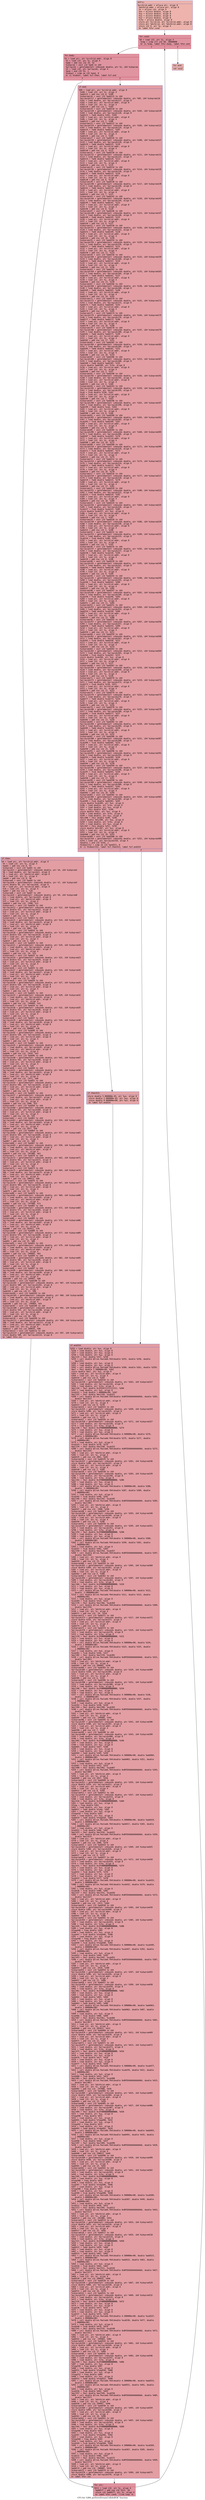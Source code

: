 digraph "CFG for 'LBM_performStreamCollideBGK' function" {
	label="CFG for 'LBM_performStreamCollideBGK' function";

	Node0x5598b3ce7480 [shape=record,color="#3d50c3ff", style=filled, fillcolor="#d6524470" fontname="Courier",label="{entry:\l|  %srcGrid.addr = alloca ptr, align 8\l  %dstGrid.addr = alloca ptr, align 8\l  %i = alloca i32, align 4\l  %ux = alloca double, align 8\l  %uy = alloca double, align 8\l  %uz = alloca double, align 8\l  %u2 = alloca double, align 8\l  %rho = alloca double, align 8\l  store ptr %srcGrid, ptr %srcGrid.addr, align 8\l  store ptr %dstGrid, ptr %dstGrid.addr, align 8\l  store i32 0, ptr %i, align 4\l  br label %for.cond\l}"];
	Node0x5598b3ce7480 -> Node0x5598b3ce7b80[tooltip="entry -> for.cond\nProbability 100.00%" ];
	Node0x5598b3ce7b80 [shape=record,color="#b70d28ff", style=filled, fillcolor="#b70d2870" fontname="Courier",label="{for.cond:\l|  %0 = load i32, ptr %i, align 4\l  %cmp = icmp slt i32 %0, 26000000\l  br i1 %cmp, label %for.body, label %for.end\l|{<s0>T|<s1>F}}"];
	Node0x5598b3ce7b80:s0 -> Node0x5598b3ce7360[tooltip="for.cond -> for.body\nProbability 96.88%" ];
	Node0x5598b3ce7b80:s1 -> Node0x5598b3ce73e0[tooltip="for.cond -> for.end\nProbability 3.12%" ];
	Node0x5598b3ce7360 [shape=record,color="#b70d28ff", style=filled, fillcolor="#b70d2870" fontname="Courier",label="{for.body:\l|  %1 = load ptr, ptr %srcGrid.addr, align 8\l  %2 = load i32, ptr %i, align 4\l  %add = add nsw i32 19, %2\l  %idxprom = sext i32 %add to i64\l  %arrayidx = getelementptr inbounds double, ptr %1, i64 %idxprom\l  %3 = load i32, ptr %arrayidx, align 4\l  %and = and i32 %3, 1\l  %tobool = icmp ne i32 %and, 0\l  br i1 %tobool, label %if.then, label %if.end\l|{<s0>T|<s1>F}}"];
	Node0x5598b3ce7360:s0 -> Node0x5598b3ce8530[tooltip="for.body -> if.then\nProbability 50.00%" ];
	Node0x5598b3ce7360:s1 -> Node0x5598b3ce85a0[tooltip="for.body -> if.end\nProbability 50.00%" ];
	Node0x5598b3ce8530 [shape=record,color="#3d50c3ff", style=filled, fillcolor="#be242e70" fontname="Courier",label="{if.then:\l|  %4 = load ptr, ptr %srcGrid.addr, align 8\l  %5 = load i32, ptr %i, align 4\l  %add1 = add nsw i32 0, %5\l  %idxprom2 = sext i32 %add1 to i64\l  %arrayidx3 = getelementptr inbounds double, ptr %4, i64 %idxprom2\l  %6 = load double, ptr %arrayidx3, align 8\l  %7 = load ptr, ptr %dstGrid.addr, align 8\l  %8 = load i32, ptr %i, align 4\l  %add4 = add nsw i32 0, %8\l  %idxprom5 = sext i32 %add4 to i64\l  %arrayidx6 = getelementptr inbounds double, ptr %7, i64 %idxprom5\l  store double %6, ptr %arrayidx6, align 8\l  %9 = load ptr, ptr %srcGrid.addr, align 8\l  %10 = load i32, ptr %i, align 4\l  %add7 = add nsw i32 1, %10\l  %idxprom8 = sext i32 %add7 to i64\l  %arrayidx9 = getelementptr inbounds double, ptr %9, i64 %idxprom8\l  %11 = load double, ptr %arrayidx9, align 8\l  %12 = load ptr, ptr %dstGrid.addr, align 8\l  %13 = load i32, ptr %i, align 4\l  %add10 = add nsw i32 -1998, %13\l  %idxprom11 = sext i32 %add10 to i64\l  %arrayidx12 = getelementptr inbounds double, ptr %12, i64 %idxprom11\l  store double %11, ptr %arrayidx12, align 8\l  %14 = load ptr, ptr %srcGrid.addr, align 8\l  %15 = load i32, ptr %i, align 4\l  %add13 = add nsw i32 2, %15\l  %idxprom14 = sext i32 %add13 to i64\l  %arrayidx15 = getelementptr inbounds double, ptr %14, i64 %idxprom14\l  %16 = load double, ptr %arrayidx15, align 8\l  %17 = load ptr, ptr %dstGrid.addr, align 8\l  %18 = load i32, ptr %i, align 4\l  %add16 = add nsw i32 2001, %18\l  %idxprom17 = sext i32 %add16 to i64\l  %arrayidx18 = getelementptr inbounds double, ptr %17, i64 %idxprom17\l  store double %16, ptr %arrayidx18, align 8\l  %19 = load ptr, ptr %srcGrid.addr, align 8\l  %20 = load i32, ptr %i, align 4\l  %add19 = add nsw i32 3, %20\l  %idxprom20 = sext i32 %add19 to i64\l  %arrayidx21 = getelementptr inbounds double, ptr %19, i64 %idxprom20\l  %21 = load double, ptr %arrayidx21, align 8\l  %22 = load ptr, ptr %dstGrid.addr, align 8\l  %23 = load i32, ptr %i, align 4\l  %add22 = add nsw i32 -16, %23\l  %idxprom23 = sext i32 %add22 to i64\l  %arrayidx24 = getelementptr inbounds double, ptr %22, i64 %idxprom23\l  store double %21, ptr %arrayidx24, align 8\l  %24 = load ptr, ptr %srcGrid.addr, align 8\l  %25 = load i32, ptr %i, align 4\l  %add25 = add nsw i32 4, %25\l  %idxprom26 = sext i32 %add25 to i64\l  %arrayidx27 = getelementptr inbounds double, ptr %24, i64 %idxprom26\l  %26 = load double, ptr %arrayidx27, align 8\l  %27 = load ptr, ptr %dstGrid.addr, align 8\l  %28 = load i32, ptr %i, align 4\l  %add28 = add nsw i32 23, %28\l  %idxprom29 = sext i32 %add28 to i64\l  %arrayidx30 = getelementptr inbounds double, ptr %27, i64 %idxprom29\l  store double %26, ptr %arrayidx30, align 8\l  %29 = load ptr, ptr %srcGrid.addr, align 8\l  %30 = load i32, ptr %i, align 4\l  %add31 = add nsw i32 5, %30\l  %idxprom32 = sext i32 %add31 to i64\l  %arrayidx33 = getelementptr inbounds double, ptr %29, i64 %idxprom32\l  %31 = load double, ptr %arrayidx33, align 8\l  %32 = load ptr, ptr %dstGrid.addr, align 8\l  %33 = load i32, ptr %i, align 4\l  %add34 = add nsw i32 -199994, %33\l  %idxprom35 = sext i32 %add34 to i64\l  %arrayidx36 = getelementptr inbounds double, ptr %32, i64 %idxprom35\l  store double %31, ptr %arrayidx36, align 8\l  %34 = load ptr, ptr %srcGrid.addr, align 8\l  %35 = load i32, ptr %i, align 4\l  %add37 = add nsw i32 6, %35\l  %idxprom38 = sext i32 %add37 to i64\l  %arrayidx39 = getelementptr inbounds double, ptr %34, i64 %idxprom38\l  %36 = load double, ptr %arrayidx39, align 8\l  %37 = load ptr, ptr %dstGrid.addr, align 8\l  %38 = load i32, ptr %i, align 4\l  %add40 = add nsw i32 200005, %38\l  %idxprom41 = sext i32 %add40 to i64\l  %arrayidx42 = getelementptr inbounds double, ptr %37, i64 %idxprom41\l  store double %36, ptr %arrayidx42, align 8\l  %39 = load ptr, ptr %srcGrid.addr, align 8\l  %40 = load i32, ptr %i, align 4\l  %add43 = add nsw i32 7, %40\l  %idxprom44 = sext i32 %add43 to i64\l  %arrayidx45 = getelementptr inbounds double, ptr %39, i64 %idxprom44\l  %41 = load double, ptr %arrayidx45, align 8\l  %42 = load ptr, ptr %dstGrid.addr, align 8\l  %43 = load i32, ptr %i, align 4\l  %add46 = add nsw i32 -2010, %43\l  %idxprom47 = sext i32 %add46 to i64\l  %arrayidx48 = getelementptr inbounds double, ptr %42, i64 %idxprom47\l  store double %41, ptr %arrayidx48, align 8\l  %44 = load ptr, ptr %srcGrid.addr, align 8\l  %45 = load i32, ptr %i, align 4\l  %add49 = add nsw i32 8, %45\l  %idxprom50 = sext i32 %add49 to i64\l  %arrayidx51 = getelementptr inbounds double, ptr %44, i64 %idxprom50\l  %46 = load double, ptr %arrayidx51, align 8\l  %47 = load ptr, ptr %dstGrid.addr, align 8\l  %48 = load i32, ptr %i, align 4\l  %add52 = add nsw i32 -1971, %48\l  %idxprom53 = sext i32 %add52 to i64\l  %arrayidx54 = getelementptr inbounds double, ptr %47, i64 %idxprom53\l  store double %46, ptr %arrayidx54, align 8\l  %49 = load ptr, ptr %srcGrid.addr, align 8\l  %50 = load i32, ptr %i, align 4\l  %add55 = add nsw i32 9, %50\l  %idxprom56 = sext i32 %add55 to i64\l  %arrayidx57 = getelementptr inbounds double, ptr %49, i64 %idxprom56\l  %51 = load double, ptr %arrayidx57, align 8\l  %52 = load ptr, ptr %dstGrid.addr, align 8\l  %53 = load i32, ptr %i, align 4\l  %add58 = add nsw i32 1988, %53\l  %idxprom59 = sext i32 %add58 to i64\l  %arrayidx60 = getelementptr inbounds double, ptr %52, i64 %idxprom59\l  store double %51, ptr %arrayidx60, align 8\l  %54 = load ptr, ptr %srcGrid.addr, align 8\l  %55 = load i32, ptr %i, align 4\l  %add61 = add nsw i32 10, %55\l  %idxprom62 = sext i32 %add61 to i64\l  %arrayidx63 = getelementptr inbounds double, ptr %54, i64 %idxprom62\l  %56 = load double, ptr %arrayidx63, align 8\l  %57 = load ptr, ptr %dstGrid.addr, align 8\l  %58 = load i32, ptr %i, align 4\l  %add64 = add nsw i32 2027, %58\l  %idxprom65 = sext i32 %add64 to i64\l  %arrayidx66 = getelementptr inbounds double, ptr %57, i64 %idxprom65\l  store double %56, ptr %arrayidx66, align 8\l  %59 = load ptr, ptr %srcGrid.addr, align 8\l  %60 = load i32, ptr %i, align 4\l  %add67 = add nsw i32 11, %60\l  %idxprom68 = sext i32 %add67 to i64\l  %arrayidx69 = getelementptr inbounds double, ptr %59, i64 %idxprom68\l  %61 = load double, ptr %arrayidx69, align 8\l  %62 = load ptr, ptr %dstGrid.addr, align 8\l  %63 = load i32, ptr %i, align 4\l  %add70 = add nsw i32 -201986, %63\l  %idxprom71 = sext i32 %add70 to i64\l  %arrayidx72 = getelementptr inbounds double, ptr %62, i64 %idxprom71\l  store double %61, ptr %arrayidx72, align 8\l  %64 = load ptr, ptr %srcGrid.addr, align 8\l  %65 = load i32, ptr %i, align 4\l  %add73 = add nsw i32 12, %65\l  %idxprom74 = sext i32 %add73 to i64\l  %arrayidx75 = getelementptr inbounds double, ptr %64, i64 %idxprom74\l  %66 = load double, ptr %arrayidx75, align 8\l  %67 = load ptr, ptr %dstGrid.addr, align 8\l  %68 = load i32, ptr %i, align 4\l  %add76 = add nsw i32 198013, %68\l  %idxprom77 = sext i32 %add76 to i64\l  %arrayidx78 = getelementptr inbounds double, ptr %67, i64 %idxprom77\l  store double %66, ptr %arrayidx78, align 8\l  %69 = load ptr, ptr %srcGrid.addr, align 8\l  %70 = load i32, ptr %i, align 4\l  %add79 = add nsw i32 13, %70\l  %idxprom80 = sext i32 %add79 to i64\l  %arrayidx81 = getelementptr inbounds double, ptr %69, i64 %idxprom80\l  %71 = load double, ptr %arrayidx81, align 8\l  %72 = load ptr, ptr %dstGrid.addr, align 8\l  %73 = load i32, ptr %i, align 4\l  %add82 = add nsw i32 -197988, %73\l  %idxprom83 = sext i32 %add82 to i64\l  %arrayidx84 = getelementptr inbounds double, ptr %72, i64 %idxprom83\l  store double %71, ptr %arrayidx84, align 8\l  %74 = load ptr, ptr %srcGrid.addr, align 8\l  %75 = load i32, ptr %i, align 4\l  %add85 = add nsw i32 14, %75\l  %idxprom86 = sext i32 %add85 to i64\l  %arrayidx87 = getelementptr inbounds double, ptr %74, i64 %idxprom86\l  %76 = load double, ptr %arrayidx87, align 8\l  %77 = load ptr, ptr %dstGrid.addr, align 8\l  %78 = load i32, ptr %i, align 4\l  %add88 = add nsw i32 202011, %78\l  %idxprom89 = sext i32 %add88 to i64\l  %arrayidx90 = getelementptr inbounds double, ptr %77, i64 %idxprom89\l  store double %76, ptr %arrayidx90, align 8\l  %79 = load ptr, ptr %srcGrid.addr, align 8\l  %80 = load i32, ptr %i, align 4\l  %add91 = add nsw i32 15, %80\l  %idxprom92 = sext i32 %add91 to i64\l  %arrayidx93 = getelementptr inbounds double, ptr %79, i64 %idxprom92\l  %81 = load double, ptr %arrayidx93, align 8\l  %82 = load ptr, ptr %dstGrid.addr, align 8\l  %83 = load i32, ptr %i, align 4\l  %add94 = add nsw i32 -200002, %83\l  %idxprom95 = sext i32 %add94 to i64\l  %arrayidx96 = getelementptr inbounds double, ptr %82, i64 %idxprom95\l  store double %81, ptr %arrayidx96, align 8\l  %84 = load ptr, ptr %srcGrid.addr, align 8\l  %85 = load i32, ptr %i, align 4\l  %add97 = add nsw i32 16, %85\l  %idxprom98 = sext i32 %add97 to i64\l  %arrayidx99 = getelementptr inbounds double, ptr %84, i64 %idxprom98\l  %86 = load double, ptr %arrayidx99, align 8\l  %87 = load ptr, ptr %dstGrid.addr, align 8\l  %88 = load i32, ptr %i, align 4\l  %add100 = add nsw i32 199997, %88\l  %idxprom101 = sext i32 %add100 to i64\l  %arrayidx102 = getelementptr inbounds double, ptr %87, i64 %idxprom101\l  store double %86, ptr %arrayidx102, align 8\l  %89 = load ptr, ptr %srcGrid.addr, align 8\l  %90 = load i32, ptr %i, align 4\l  %add103 = add nsw i32 17, %90\l  %idxprom104 = sext i32 %add103 to i64\l  %arrayidx105 = getelementptr inbounds double, ptr %89, i64 %idxprom104\l  %91 = load double, ptr %arrayidx105, align 8\l  %92 = load ptr, ptr %dstGrid.addr, align 8\l  %93 = load i32, ptr %i, align 4\l  %add106 = add nsw i32 -199964, %93\l  %idxprom107 = sext i32 %add106 to i64\l  %arrayidx108 = getelementptr inbounds double, ptr %92, i64 %idxprom107\l  store double %91, ptr %arrayidx108, align 8\l  %94 = load ptr, ptr %srcGrid.addr, align 8\l  %95 = load i32, ptr %i, align 4\l  %add109 = add nsw i32 18, %95\l  %idxprom110 = sext i32 %add109 to i64\l  %arrayidx111 = getelementptr inbounds double, ptr %94, i64 %idxprom110\l  %96 = load double, ptr %arrayidx111, align 8\l  %97 = load ptr, ptr %dstGrid.addr, align 8\l  %98 = load i32, ptr %i, align 4\l  %add112 = add nsw i32 200035, %98\l  %idxprom113 = sext i32 %add112 to i64\l  %arrayidx114 = getelementptr inbounds double, ptr %97, i64 %idxprom113\l  store double %96, ptr %arrayidx114, align 8\l  br label %for.inc\l}"];
	Node0x5598b3ce8530 -> Node0x5598b3cdc7e0[tooltip="if.then -> for.inc\nProbability 100.00%" ];
	Node0x5598b3ce85a0 [shape=record,color="#3d50c3ff", style=filled, fillcolor="#be242e70" fontname="Courier",label="{if.end:\l|  %99 = load ptr, ptr %srcGrid.addr, align 8\l  %100 = load i32, ptr %i, align 4\l  %add115 = add nsw i32 0, %100\l  %idxprom116 = sext i32 %add115 to i64\l  %arrayidx117 = getelementptr inbounds double, ptr %99, i64 %idxprom116\l  %101 = load double, ptr %arrayidx117, align 8\l  %102 = load ptr, ptr %srcGrid.addr, align 8\l  %103 = load i32, ptr %i, align 4\l  %add118 = add nsw i32 1, %103\l  %idxprom119 = sext i32 %add118 to i64\l  %arrayidx120 = getelementptr inbounds double, ptr %102, i64 %idxprom119\l  %104 = load double, ptr %arrayidx120, align 8\l  %add121 = fadd double %101, %104\l  %105 = load ptr, ptr %srcGrid.addr, align 8\l  %106 = load i32, ptr %i, align 4\l  %add122 = add nsw i32 2, %106\l  %idxprom123 = sext i32 %add122 to i64\l  %arrayidx124 = getelementptr inbounds double, ptr %105, i64 %idxprom123\l  %107 = load double, ptr %arrayidx124, align 8\l  %add125 = fadd double %add121, %107\l  %108 = load ptr, ptr %srcGrid.addr, align 8\l  %109 = load i32, ptr %i, align 4\l  %add126 = add nsw i32 3, %109\l  %idxprom127 = sext i32 %add126 to i64\l  %arrayidx128 = getelementptr inbounds double, ptr %108, i64 %idxprom127\l  %110 = load double, ptr %arrayidx128, align 8\l  %add129 = fadd double %add125, %110\l  %111 = load ptr, ptr %srcGrid.addr, align 8\l  %112 = load i32, ptr %i, align 4\l  %add130 = add nsw i32 4, %112\l  %idxprom131 = sext i32 %add130 to i64\l  %arrayidx132 = getelementptr inbounds double, ptr %111, i64 %idxprom131\l  %113 = load double, ptr %arrayidx132, align 8\l  %add133 = fadd double %add129, %113\l  %114 = load ptr, ptr %srcGrid.addr, align 8\l  %115 = load i32, ptr %i, align 4\l  %add134 = add nsw i32 5, %115\l  %idxprom135 = sext i32 %add134 to i64\l  %arrayidx136 = getelementptr inbounds double, ptr %114, i64 %idxprom135\l  %116 = load double, ptr %arrayidx136, align 8\l  %add137 = fadd double %add133, %116\l  %117 = load ptr, ptr %srcGrid.addr, align 8\l  %118 = load i32, ptr %i, align 4\l  %add138 = add nsw i32 6, %118\l  %idxprom139 = sext i32 %add138 to i64\l  %arrayidx140 = getelementptr inbounds double, ptr %117, i64 %idxprom139\l  %119 = load double, ptr %arrayidx140, align 8\l  %add141 = fadd double %add137, %119\l  %120 = load ptr, ptr %srcGrid.addr, align 8\l  %121 = load i32, ptr %i, align 4\l  %add142 = add nsw i32 7, %121\l  %idxprom143 = sext i32 %add142 to i64\l  %arrayidx144 = getelementptr inbounds double, ptr %120, i64 %idxprom143\l  %122 = load double, ptr %arrayidx144, align 8\l  %add145 = fadd double %add141, %122\l  %123 = load ptr, ptr %srcGrid.addr, align 8\l  %124 = load i32, ptr %i, align 4\l  %add146 = add nsw i32 8, %124\l  %idxprom147 = sext i32 %add146 to i64\l  %arrayidx148 = getelementptr inbounds double, ptr %123, i64 %idxprom147\l  %125 = load double, ptr %arrayidx148, align 8\l  %add149 = fadd double %add145, %125\l  %126 = load ptr, ptr %srcGrid.addr, align 8\l  %127 = load i32, ptr %i, align 4\l  %add150 = add nsw i32 9, %127\l  %idxprom151 = sext i32 %add150 to i64\l  %arrayidx152 = getelementptr inbounds double, ptr %126, i64 %idxprom151\l  %128 = load double, ptr %arrayidx152, align 8\l  %add153 = fadd double %add149, %128\l  %129 = load ptr, ptr %srcGrid.addr, align 8\l  %130 = load i32, ptr %i, align 4\l  %add154 = add nsw i32 10, %130\l  %idxprom155 = sext i32 %add154 to i64\l  %arrayidx156 = getelementptr inbounds double, ptr %129, i64 %idxprom155\l  %131 = load double, ptr %arrayidx156, align 8\l  %add157 = fadd double %add153, %131\l  %132 = load ptr, ptr %srcGrid.addr, align 8\l  %133 = load i32, ptr %i, align 4\l  %add158 = add nsw i32 11, %133\l  %idxprom159 = sext i32 %add158 to i64\l  %arrayidx160 = getelementptr inbounds double, ptr %132, i64 %idxprom159\l  %134 = load double, ptr %arrayidx160, align 8\l  %add161 = fadd double %add157, %134\l  %135 = load ptr, ptr %srcGrid.addr, align 8\l  %136 = load i32, ptr %i, align 4\l  %add162 = add nsw i32 12, %136\l  %idxprom163 = sext i32 %add162 to i64\l  %arrayidx164 = getelementptr inbounds double, ptr %135, i64 %idxprom163\l  %137 = load double, ptr %arrayidx164, align 8\l  %add165 = fadd double %add161, %137\l  %138 = load ptr, ptr %srcGrid.addr, align 8\l  %139 = load i32, ptr %i, align 4\l  %add166 = add nsw i32 13, %139\l  %idxprom167 = sext i32 %add166 to i64\l  %arrayidx168 = getelementptr inbounds double, ptr %138, i64 %idxprom167\l  %140 = load double, ptr %arrayidx168, align 8\l  %add169 = fadd double %add165, %140\l  %141 = load ptr, ptr %srcGrid.addr, align 8\l  %142 = load i32, ptr %i, align 4\l  %add170 = add nsw i32 14, %142\l  %idxprom171 = sext i32 %add170 to i64\l  %arrayidx172 = getelementptr inbounds double, ptr %141, i64 %idxprom171\l  %143 = load double, ptr %arrayidx172, align 8\l  %add173 = fadd double %add169, %143\l  %144 = load ptr, ptr %srcGrid.addr, align 8\l  %145 = load i32, ptr %i, align 4\l  %add174 = add nsw i32 15, %145\l  %idxprom175 = sext i32 %add174 to i64\l  %arrayidx176 = getelementptr inbounds double, ptr %144, i64 %idxprom175\l  %146 = load double, ptr %arrayidx176, align 8\l  %add177 = fadd double %add173, %146\l  %147 = load ptr, ptr %srcGrid.addr, align 8\l  %148 = load i32, ptr %i, align 4\l  %add178 = add nsw i32 16, %148\l  %idxprom179 = sext i32 %add178 to i64\l  %arrayidx180 = getelementptr inbounds double, ptr %147, i64 %idxprom179\l  %149 = load double, ptr %arrayidx180, align 8\l  %add181 = fadd double %add177, %149\l  %150 = load ptr, ptr %srcGrid.addr, align 8\l  %151 = load i32, ptr %i, align 4\l  %add182 = add nsw i32 17, %151\l  %idxprom183 = sext i32 %add182 to i64\l  %arrayidx184 = getelementptr inbounds double, ptr %150, i64 %idxprom183\l  %152 = load double, ptr %arrayidx184, align 8\l  %add185 = fadd double %add181, %152\l  %153 = load ptr, ptr %srcGrid.addr, align 8\l  %154 = load i32, ptr %i, align 4\l  %add186 = add nsw i32 18, %154\l  %idxprom187 = sext i32 %add186 to i64\l  %arrayidx188 = getelementptr inbounds double, ptr %153, i64 %idxprom187\l  %155 = load double, ptr %arrayidx188, align 8\l  %add189 = fadd double %add185, %155\l  store double %add189, ptr %rho, align 8\l  %156 = load ptr, ptr %srcGrid.addr, align 8\l  %157 = load i32, ptr %i, align 4\l  %add190 = add nsw i32 3, %157\l  %idxprom191 = sext i32 %add190 to i64\l  %arrayidx192 = getelementptr inbounds double, ptr %156, i64 %idxprom191\l  %158 = load double, ptr %arrayidx192, align 8\l  %159 = load ptr, ptr %srcGrid.addr, align 8\l  %160 = load i32, ptr %i, align 4\l  %add193 = add nsw i32 4, %160\l  %idxprom194 = sext i32 %add193 to i64\l  %arrayidx195 = getelementptr inbounds double, ptr %159, i64 %idxprom194\l  %161 = load double, ptr %arrayidx195, align 8\l  %sub = fsub double %158, %161\l  %162 = load ptr, ptr %srcGrid.addr, align 8\l  %163 = load i32, ptr %i, align 4\l  %add196 = add nsw i32 7, %163\l  %idxprom197 = sext i32 %add196 to i64\l  %arrayidx198 = getelementptr inbounds double, ptr %162, i64 %idxprom197\l  %164 = load double, ptr %arrayidx198, align 8\l  %add199 = fadd double %sub, %164\l  %165 = load ptr, ptr %srcGrid.addr, align 8\l  %166 = load i32, ptr %i, align 4\l  %add200 = add nsw i32 8, %166\l  %idxprom201 = sext i32 %add200 to i64\l  %arrayidx202 = getelementptr inbounds double, ptr %165, i64 %idxprom201\l  %167 = load double, ptr %arrayidx202, align 8\l  %sub203 = fsub double %add199, %167\l  %168 = load ptr, ptr %srcGrid.addr, align 8\l  %169 = load i32, ptr %i, align 4\l  %add204 = add nsw i32 9, %169\l  %idxprom205 = sext i32 %add204 to i64\l  %arrayidx206 = getelementptr inbounds double, ptr %168, i64 %idxprom205\l  %170 = load double, ptr %arrayidx206, align 8\l  %add207 = fadd double %sub203, %170\l  %171 = load ptr, ptr %srcGrid.addr, align 8\l  %172 = load i32, ptr %i, align 4\l  %add208 = add nsw i32 10, %172\l  %idxprom209 = sext i32 %add208 to i64\l  %arrayidx210 = getelementptr inbounds double, ptr %171, i64 %idxprom209\l  %173 = load double, ptr %arrayidx210, align 8\l  %sub211 = fsub double %add207, %173\l  %174 = load ptr, ptr %srcGrid.addr, align 8\l  %175 = load i32, ptr %i, align 4\l  %add212 = add nsw i32 15, %175\l  %idxprom213 = sext i32 %add212 to i64\l  %arrayidx214 = getelementptr inbounds double, ptr %174, i64 %idxprom213\l  %176 = load double, ptr %arrayidx214, align 8\l  %add215 = fadd double %sub211, %176\l  %177 = load ptr, ptr %srcGrid.addr, align 8\l  %178 = load i32, ptr %i, align 4\l  %add216 = add nsw i32 16, %178\l  %idxprom217 = sext i32 %add216 to i64\l  %arrayidx218 = getelementptr inbounds double, ptr %177, i64 %idxprom217\l  %179 = load double, ptr %arrayidx218, align 8\l  %add219 = fadd double %add215, %179\l  %180 = load ptr, ptr %srcGrid.addr, align 8\l  %181 = load i32, ptr %i, align 4\l  %add220 = add nsw i32 17, %181\l  %idxprom221 = sext i32 %add220 to i64\l  %arrayidx222 = getelementptr inbounds double, ptr %180, i64 %idxprom221\l  %182 = load double, ptr %arrayidx222, align 8\l  %sub223 = fsub double %add219, %182\l  %183 = load ptr, ptr %srcGrid.addr, align 8\l  %184 = load i32, ptr %i, align 4\l  %add224 = add nsw i32 18, %184\l  %idxprom225 = sext i32 %add224 to i64\l  %arrayidx226 = getelementptr inbounds double, ptr %183, i64 %idxprom225\l  %185 = load double, ptr %arrayidx226, align 8\l  %sub227 = fsub double %sub223, %185\l  store double %sub227, ptr %ux, align 8\l  %186 = load ptr, ptr %srcGrid.addr, align 8\l  %187 = load i32, ptr %i, align 4\l  %add228 = add nsw i32 1, %187\l  %idxprom229 = sext i32 %add228 to i64\l  %arrayidx230 = getelementptr inbounds double, ptr %186, i64 %idxprom229\l  %188 = load double, ptr %arrayidx230, align 8\l  %189 = load ptr, ptr %srcGrid.addr, align 8\l  %190 = load i32, ptr %i, align 4\l  %add231 = add nsw i32 2, %190\l  %idxprom232 = sext i32 %add231 to i64\l  %arrayidx233 = getelementptr inbounds double, ptr %189, i64 %idxprom232\l  %191 = load double, ptr %arrayidx233, align 8\l  %sub234 = fsub double %188, %191\l  %192 = load ptr, ptr %srcGrid.addr, align 8\l  %193 = load i32, ptr %i, align 4\l  %add235 = add nsw i32 7, %193\l  %idxprom236 = sext i32 %add235 to i64\l  %arrayidx237 = getelementptr inbounds double, ptr %192, i64 %idxprom236\l  %194 = load double, ptr %arrayidx237, align 8\l  %add238 = fadd double %sub234, %194\l  %195 = load ptr, ptr %srcGrid.addr, align 8\l  %196 = load i32, ptr %i, align 4\l  %add239 = add nsw i32 8, %196\l  %idxprom240 = sext i32 %add239 to i64\l  %arrayidx241 = getelementptr inbounds double, ptr %195, i64 %idxprom240\l  %197 = load double, ptr %arrayidx241, align 8\l  %add242 = fadd double %add238, %197\l  %198 = load ptr, ptr %srcGrid.addr, align 8\l  %199 = load i32, ptr %i, align 4\l  %add243 = add nsw i32 9, %199\l  %idxprom244 = sext i32 %add243 to i64\l  %arrayidx245 = getelementptr inbounds double, ptr %198, i64 %idxprom244\l  %200 = load double, ptr %arrayidx245, align 8\l  %sub246 = fsub double %add242, %200\l  %201 = load ptr, ptr %srcGrid.addr, align 8\l  %202 = load i32, ptr %i, align 4\l  %add247 = add nsw i32 10, %202\l  %idxprom248 = sext i32 %add247 to i64\l  %arrayidx249 = getelementptr inbounds double, ptr %201, i64 %idxprom248\l  %203 = load double, ptr %arrayidx249, align 8\l  %sub250 = fsub double %sub246, %203\l  %204 = load ptr, ptr %srcGrid.addr, align 8\l  %205 = load i32, ptr %i, align 4\l  %add251 = add nsw i32 11, %205\l  %idxprom252 = sext i32 %add251 to i64\l  %arrayidx253 = getelementptr inbounds double, ptr %204, i64 %idxprom252\l  %206 = load double, ptr %arrayidx253, align 8\l  %add254 = fadd double %sub250, %206\l  %207 = load ptr, ptr %srcGrid.addr, align 8\l  %208 = load i32, ptr %i, align 4\l  %add255 = add nsw i32 12, %208\l  %idxprom256 = sext i32 %add255 to i64\l  %arrayidx257 = getelementptr inbounds double, ptr %207, i64 %idxprom256\l  %209 = load double, ptr %arrayidx257, align 8\l  %add258 = fadd double %add254, %209\l  %210 = load ptr, ptr %srcGrid.addr, align 8\l  %211 = load i32, ptr %i, align 4\l  %add259 = add nsw i32 13, %211\l  %idxprom260 = sext i32 %add259 to i64\l  %arrayidx261 = getelementptr inbounds double, ptr %210, i64 %idxprom260\l  %212 = load double, ptr %arrayidx261, align 8\l  %sub262 = fsub double %add258, %212\l  %213 = load ptr, ptr %srcGrid.addr, align 8\l  %214 = load i32, ptr %i, align 4\l  %add263 = add nsw i32 14, %214\l  %idxprom264 = sext i32 %add263 to i64\l  %arrayidx265 = getelementptr inbounds double, ptr %213, i64 %idxprom264\l  %215 = load double, ptr %arrayidx265, align 8\l  %sub266 = fsub double %sub262, %215\l  store double %sub266, ptr %uy, align 8\l  %216 = load ptr, ptr %srcGrid.addr, align 8\l  %217 = load i32, ptr %i, align 4\l  %add267 = add nsw i32 5, %217\l  %idxprom268 = sext i32 %add267 to i64\l  %arrayidx269 = getelementptr inbounds double, ptr %216, i64 %idxprom268\l  %218 = load double, ptr %arrayidx269, align 8\l  %219 = load ptr, ptr %srcGrid.addr, align 8\l  %220 = load i32, ptr %i, align 4\l  %add270 = add nsw i32 6, %220\l  %idxprom271 = sext i32 %add270 to i64\l  %arrayidx272 = getelementptr inbounds double, ptr %219, i64 %idxprom271\l  %221 = load double, ptr %arrayidx272, align 8\l  %sub273 = fsub double %218, %221\l  %222 = load ptr, ptr %srcGrid.addr, align 8\l  %223 = load i32, ptr %i, align 4\l  %add274 = add nsw i32 11, %223\l  %idxprom275 = sext i32 %add274 to i64\l  %arrayidx276 = getelementptr inbounds double, ptr %222, i64 %idxprom275\l  %224 = load double, ptr %arrayidx276, align 8\l  %add277 = fadd double %sub273, %224\l  %225 = load ptr, ptr %srcGrid.addr, align 8\l  %226 = load i32, ptr %i, align 4\l  %add278 = add nsw i32 12, %226\l  %idxprom279 = sext i32 %add278 to i64\l  %arrayidx280 = getelementptr inbounds double, ptr %225, i64 %idxprom279\l  %227 = load double, ptr %arrayidx280, align 8\l  %sub281 = fsub double %add277, %227\l  %228 = load ptr, ptr %srcGrid.addr, align 8\l  %229 = load i32, ptr %i, align 4\l  %add282 = add nsw i32 13, %229\l  %idxprom283 = sext i32 %add282 to i64\l  %arrayidx284 = getelementptr inbounds double, ptr %228, i64 %idxprom283\l  %230 = load double, ptr %arrayidx284, align 8\l  %add285 = fadd double %sub281, %230\l  %231 = load ptr, ptr %srcGrid.addr, align 8\l  %232 = load i32, ptr %i, align 4\l  %add286 = add nsw i32 14, %232\l  %idxprom287 = sext i32 %add286 to i64\l  %arrayidx288 = getelementptr inbounds double, ptr %231, i64 %idxprom287\l  %233 = load double, ptr %arrayidx288, align 8\l  %sub289 = fsub double %add285, %233\l  %234 = load ptr, ptr %srcGrid.addr, align 8\l  %235 = load i32, ptr %i, align 4\l  %add290 = add nsw i32 15, %235\l  %idxprom291 = sext i32 %add290 to i64\l  %arrayidx292 = getelementptr inbounds double, ptr %234, i64 %idxprom291\l  %236 = load double, ptr %arrayidx292, align 8\l  %add293 = fadd double %sub289, %236\l  %237 = load ptr, ptr %srcGrid.addr, align 8\l  %238 = load i32, ptr %i, align 4\l  %add294 = add nsw i32 16, %238\l  %idxprom295 = sext i32 %add294 to i64\l  %arrayidx296 = getelementptr inbounds double, ptr %237, i64 %idxprom295\l  %239 = load double, ptr %arrayidx296, align 8\l  %sub297 = fsub double %add293, %239\l  %240 = load ptr, ptr %srcGrid.addr, align 8\l  %241 = load i32, ptr %i, align 4\l  %add298 = add nsw i32 17, %241\l  %idxprom299 = sext i32 %add298 to i64\l  %arrayidx300 = getelementptr inbounds double, ptr %240, i64 %idxprom299\l  %242 = load double, ptr %arrayidx300, align 8\l  %add301 = fadd double %sub297, %242\l  %243 = load ptr, ptr %srcGrid.addr, align 8\l  %244 = load i32, ptr %i, align 4\l  %add302 = add nsw i32 18, %244\l  %idxprom303 = sext i32 %add302 to i64\l  %arrayidx304 = getelementptr inbounds double, ptr %243, i64 %idxprom303\l  %245 = load double, ptr %arrayidx304, align 8\l  %sub305 = fsub double %add301, %245\l  store double %sub305, ptr %uz, align 8\l  %246 = load double, ptr %rho, align 8\l  %247 = load double, ptr %ux, align 8\l  %div = fdiv double %247, %246\l  store double %div, ptr %ux, align 8\l  %248 = load double, ptr %rho, align 8\l  %249 = load double, ptr %uy, align 8\l  %div306 = fdiv double %249, %248\l  store double %div306, ptr %uy, align 8\l  %250 = load double, ptr %rho, align 8\l  %251 = load double, ptr %uz, align 8\l  %div307 = fdiv double %251, %250\l  store double %div307, ptr %uz, align 8\l  %252 = load ptr, ptr %srcGrid.addr, align 8\l  %253 = load i32, ptr %i, align 4\l  %add308 = add nsw i32 19, %253\l  %idxprom309 = sext i32 %add308 to i64\l  %arrayidx310 = getelementptr inbounds double, ptr %252, i64 %idxprom309\l  %254 = load i32, ptr %arrayidx310, align 4\l  %and311 = and i32 %254, 2\l  %tobool312 = icmp ne i32 %and311, 0\l  br i1 %tobool312, label %if.then313, label %if.end314\l|{<s0>T|<s1>F}}"];
	Node0x5598b3ce85a0:s0 -> Node0x5598b3d055f0[tooltip="if.end -> if.then313\nProbability 50.00%" ];
	Node0x5598b3ce85a0:s1 -> Node0x5598b3d05670[tooltip="if.end -> if.end314\nProbability 50.00%" ];
	Node0x5598b3d055f0 [shape=record,color="#3d50c3ff", style=filled, fillcolor="#c5333470" fontname="Courier",label="{if.then313:\l|  store double 5.000000e-03, ptr %ux, align 8\l  store double 2.000000e-03, ptr %uy, align 8\l  store double 0.000000e+00, ptr %uz, align 8\l  br label %if.end314\l}"];
	Node0x5598b3d055f0 -> Node0x5598b3d05670[tooltip="if.then313 -> if.end314\nProbability 100.00%" ];
	Node0x5598b3d05670 [shape=record,color="#3d50c3ff", style=filled, fillcolor="#be242e70" fontname="Courier",label="{if.end314:\l|  %255 = load double, ptr %ux, align 8\l  %256 = load double, ptr %ux, align 8\l  %257 = load double, ptr %uy, align 8\l  %258 = load double, ptr %uy, align 8\l  %mul315 = fmul double %257, %258\l  %259 = call double @llvm.fmuladd.f64(double %255, double %256, double\l... %mul315)\l  %260 = load double, ptr %uz, align 8\l  %261 = load double, ptr %uz, align 8\l  %262 = call double @llvm.fmuladd.f64(double %260, double %261, double %259)\l  %mul = fmul double 1.500000e+00, %262\l  store double %mul, ptr %u2, align 8\l  %263 = load ptr, ptr %srcGrid.addr, align 8\l  %264 = load i32, ptr %i, align 4\l  %add316 = add nsw i32 0, %264\l  %idxprom317 = sext i32 %add316 to i64\l  %arrayidx318 = getelementptr inbounds double, ptr %263, i64 %idxprom317\l  %265 = load double, ptr %arrayidx318, align 8\l  %266 = load double, ptr %rho, align 8\l  %mul320 = fmul double 0x3FE4CCCCCCCCCCCC, %266\l  %267 = load double, ptr %u2, align 8\l  %sub321 = fsub double 1.000000e+00, %267\l  %mul322 = fmul double %mul320, %sub321\l  %268 = call double @llvm.fmuladd.f64(double 0xBFEE666666666666, double %265,\l... double %mul322)\l  %269 = load ptr, ptr %dstGrid.addr, align 8\l  %270 = load i32, ptr %i, align 4\l  %add323 = add nsw i32 0, %270\l  %idxprom324 = sext i32 %add323 to i64\l  %arrayidx325 = getelementptr inbounds double, ptr %269, i64 %idxprom324\l  store double %268, ptr %arrayidx325, align 8\l  %271 = load ptr, ptr %srcGrid.addr, align 8\l  %272 = load i32, ptr %i, align 4\l  %add326 = add nsw i32 1, %272\l  %idxprom327 = sext i32 %add326 to i64\l  %arrayidx328 = getelementptr inbounds double, ptr %271, i64 %idxprom327\l  %273 = load double, ptr %arrayidx328, align 8\l  %274 = load double, ptr %rho, align 8\l  %mul330 = fmul double 0x3FBBBBBBBBBBBBBB, %274\l  %275 = load double, ptr %uy, align 8\l  %276 = load double, ptr %uy, align 8\l  %277 = call double @llvm.fmuladd.f64(double 4.500000e+00, double %276,\l... double 3.000000e+00)\l  %278 = call double @llvm.fmuladd.f64(double %275, double %277, double\l... 1.000000e+00)\l  %279 = load double, ptr %u2, align 8\l  %sub333 = fsub double %278, %279\l  %mul334 = fmul double %mul330, %sub333\l  %280 = call double @llvm.fmuladd.f64(double 0xBFEE666666666666, double %273,\l... double %mul334)\l  %281 = load ptr, ptr %dstGrid.addr, align 8\l  %282 = load i32, ptr %i, align 4\l  %add335 = add nsw i32 2001, %282\l  %idxprom336 = sext i32 %add335 to i64\l  %arrayidx337 = getelementptr inbounds double, ptr %281, i64 %idxprom336\l  store double %280, ptr %arrayidx337, align 8\l  %283 = load ptr, ptr %srcGrid.addr, align 8\l  %284 = load i32, ptr %i, align 4\l  %add338 = add nsw i32 2, %284\l  %idxprom339 = sext i32 %add338 to i64\l  %arrayidx340 = getelementptr inbounds double, ptr %283, i64 %idxprom339\l  %285 = load double, ptr %arrayidx340, align 8\l  %286 = load double, ptr %rho, align 8\l  %mul342 = fmul double 0x3FBBBBBBBBBBBBBB, %286\l  %287 = load double, ptr %uy, align 8\l  %288 = load double, ptr %uy, align 8\l  %289 = call double @llvm.fmuladd.f64(double 4.500000e+00, double %288,\l... double -3.000000e+00)\l  %290 = call double @llvm.fmuladd.f64(double %287, double %289, double\l... 1.000000e+00)\l  %291 = load double, ptr %u2, align 8\l  %sub345 = fsub double %290, %291\l  %mul346 = fmul double %mul342, %sub345\l  %292 = call double @llvm.fmuladd.f64(double 0xBFEE666666666666, double %285,\l... double %mul346)\l  %293 = load ptr, ptr %dstGrid.addr, align 8\l  %294 = load i32, ptr %i, align 4\l  %add347 = add nsw i32 -1998, %294\l  %idxprom348 = sext i32 %add347 to i64\l  %arrayidx349 = getelementptr inbounds double, ptr %293, i64 %idxprom348\l  store double %292, ptr %arrayidx349, align 8\l  %295 = load ptr, ptr %srcGrid.addr, align 8\l  %296 = load i32, ptr %i, align 4\l  %add350 = add nsw i32 3, %296\l  %idxprom351 = sext i32 %add350 to i64\l  %arrayidx352 = getelementptr inbounds double, ptr %295, i64 %idxprom351\l  %297 = load double, ptr %arrayidx352, align 8\l  %298 = load double, ptr %rho, align 8\l  %mul354 = fmul double 0x3FBBBBBBBBBBBBBB, %298\l  %299 = load double, ptr %ux, align 8\l  %300 = load double, ptr %ux, align 8\l  %301 = call double @llvm.fmuladd.f64(double 4.500000e+00, double %300,\l... double 3.000000e+00)\l  %302 = call double @llvm.fmuladd.f64(double %299, double %301, double\l... 1.000000e+00)\l  %303 = load double, ptr %u2, align 8\l  %sub357 = fsub double %302, %303\l  %mul358 = fmul double %mul354, %sub357\l  %304 = call double @llvm.fmuladd.f64(double 0xBFEE666666666666, double %297,\l... double %mul358)\l  %305 = load ptr, ptr %dstGrid.addr, align 8\l  %306 = load i32, ptr %i, align 4\l  %add359 = add nsw i32 23, %306\l  %idxprom360 = sext i32 %add359 to i64\l  %arrayidx361 = getelementptr inbounds double, ptr %305, i64 %idxprom360\l  store double %304, ptr %arrayidx361, align 8\l  %307 = load ptr, ptr %srcGrid.addr, align 8\l  %308 = load i32, ptr %i, align 4\l  %add362 = add nsw i32 4, %308\l  %idxprom363 = sext i32 %add362 to i64\l  %arrayidx364 = getelementptr inbounds double, ptr %307, i64 %idxprom363\l  %309 = load double, ptr %arrayidx364, align 8\l  %310 = load double, ptr %rho, align 8\l  %mul366 = fmul double 0x3FBBBBBBBBBBBBBB, %310\l  %311 = load double, ptr %ux, align 8\l  %312 = load double, ptr %ux, align 8\l  %313 = call double @llvm.fmuladd.f64(double 4.500000e+00, double %312,\l... double -3.000000e+00)\l  %314 = call double @llvm.fmuladd.f64(double %311, double %313, double\l... 1.000000e+00)\l  %315 = load double, ptr %u2, align 8\l  %sub369 = fsub double %314, %315\l  %mul370 = fmul double %mul366, %sub369\l  %316 = call double @llvm.fmuladd.f64(double 0xBFEE666666666666, double %309,\l... double %mul370)\l  %317 = load ptr, ptr %dstGrid.addr, align 8\l  %318 = load i32, ptr %i, align 4\l  %add371 = add nsw i32 -16, %318\l  %idxprom372 = sext i32 %add371 to i64\l  %arrayidx373 = getelementptr inbounds double, ptr %317, i64 %idxprom372\l  store double %316, ptr %arrayidx373, align 8\l  %319 = load ptr, ptr %srcGrid.addr, align 8\l  %320 = load i32, ptr %i, align 4\l  %add374 = add nsw i32 5, %320\l  %idxprom375 = sext i32 %add374 to i64\l  %arrayidx376 = getelementptr inbounds double, ptr %319, i64 %idxprom375\l  %321 = load double, ptr %arrayidx376, align 8\l  %322 = load double, ptr %rho, align 8\l  %mul378 = fmul double 0x3FBBBBBBBBBBBBBB, %322\l  %323 = load double, ptr %uz, align 8\l  %324 = load double, ptr %uz, align 8\l  %325 = call double @llvm.fmuladd.f64(double 4.500000e+00, double %324,\l... double 3.000000e+00)\l  %326 = call double @llvm.fmuladd.f64(double %323, double %325, double\l... 1.000000e+00)\l  %327 = load double, ptr %u2, align 8\l  %sub381 = fsub double %326, %327\l  %mul382 = fmul double %mul378, %sub381\l  %328 = call double @llvm.fmuladd.f64(double 0xBFEE666666666666, double %321,\l... double %mul382)\l  %329 = load ptr, ptr %dstGrid.addr, align 8\l  %330 = load i32, ptr %i, align 4\l  %add383 = add nsw i32 200005, %330\l  %idxprom384 = sext i32 %add383 to i64\l  %arrayidx385 = getelementptr inbounds double, ptr %329, i64 %idxprom384\l  store double %328, ptr %arrayidx385, align 8\l  %331 = load ptr, ptr %srcGrid.addr, align 8\l  %332 = load i32, ptr %i, align 4\l  %add386 = add nsw i32 6, %332\l  %idxprom387 = sext i32 %add386 to i64\l  %arrayidx388 = getelementptr inbounds double, ptr %331, i64 %idxprom387\l  %333 = load double, ptr %arrayidx388, align 8\l  %334 = load double, ptr %rho, align 8\l  %mul390 = fmul double 0x3FBBBBBBBBBBBBBB, %334\l  %335 = load double, ptr %uz, align 8\l  %336 = load double, ptr %uz, align 8\l  %337 = call double @llvm.fmuladd.f64(double 4.500000e+00, double %336,\l... double -3.000000e+00)\l  %338 = call double @llvm.fmuladd.f64(double %335, double %337, double\l... 1.000000e+00)\l  %339 = load double, ptr %u2, align 8\l  %sub393 = fsub double %338, %339\l  %mul394 = fmul double %mul390, %sub393\l  %340 = call double @llvm.fmuladd.f64(double 0xBFEE666666666666, double %333,\l... double %mul394)\l  %341 = load ptr, ptr %dstGrid.addr, align 8\l  %342 = load i32, ptr %i, align 4\l  %add395 = add nsw i32 -199994, %342\l  %idxprom396 = sext i32 %add395 to i64\l  %arrayidx397 = getelementptr inbounds double, ptr %341, i64 %idxprom396\l  store double %340, ptr %arrayidx397, align 8\l  %343 = load ptr, ptr %srcGrid.addr, align 8\l  %344 = load i32, ptr %i, align 4\l  %add398 = add nsw i32 7, %344\l  %idxprom399 = sext i32 %add398 to i64\l  %arrayidx400 = getelementptr inbounds double, ptr %343, i64 %idxprom399\l  %345 = load double, ptr %arrayidx400, align 8\l  %346 = load double, ptr %rho, align 8\l  %mul402 = fmul double 0x3FABBBBBBBBBBBBB, %346\l  %347 = load double, ptr %ux, align 8\l  %348 = load double, ptr %uy, align 8\l  %add403 = fadd double %347, %348\l  %349 = load double, ptr %ux, align 8\l  %350 = load double, ptr %uy, align 8\l  %add404 = fadd double %349, %350\l  %351 = call double @llvm.fmuladd.f64(double 4.500000e+00, double %add404,\l... double 3.000000e+00)\l  %352 = call double @llvm.fmuladd.f64(double %add403, double %351, double\l... 1.000000e+00)\l  %353 = load double, ptr %u2, align 8\l  %sub407 = fsub double %352, %353\l  %mul408 = fmul double %mul402, %sub407\l  %354 = call double @llvm.fmuladd.f64(double 0xBFEE666666666666, double %345,\l... double %mul408)\l  %355 = load ptr, ptr %dstGrid.addr, align 8\l  %356 = load i32, ptr %i, align 4\l  %add409 = add nsw i32 2027, %356\l  %idxprom410 = sext i32 %add409 to i64\l  %arrayidx411 = getelementptr inbounds double, ptr %355, i64 %idxprom410\l  store double %354, ptr %arrayidx411, align 8\l  %357 = load ptr, ptr %srcGrid.addr, align 8\l  %358 = load i32, ptr %i, align 4\l  %add412 = add nsw i32 8, %358\l  %idxprom413 = sext i32 %add412 to i64\l  %arrayidx414 = getelementptr inbounds double, ptr %357, i64 %idxprom413\l  %359 = load double, ptr %arrayidx414, align 8\l  %360 = load double, ptr %rho, align 8\l  %mul416 = fmul double 0x3FABBBBBBBBBBBBB, %360\l  %361 = load double, ptr %ux, align 8\l  %fneg = fneg double %361\l  %362 = load double, ptr %uy, align 8\l  %add417 = fadd double %fneg, %362\l  %363 = load double, ptr %ux, align 8\l  %fneg418 = fneg double %363\l  %364 = load double, ptr %uy, align 8\l  %add419 = fadd double %fneg418, %364\l  %365 = call double @llvm.fmuladd.f64(double 4.500000e+00, double %add419,\l... double 3.000000e+00)\l  %366 = call double @llvm.fmuladd.f64(double %add417, double %365, double\l... 1.000000e+00)\l  %367 = load double, ptr %u2, align 8\l  %sub422 = fsub double %366, %367\l  %mul423 = fmul double %mul416, %sub422\l  %368 = call double @llvm.fmuladd.f64(double 0xBFEE666666666666, double %359,\l... double %mul423)\l  %369 = load ptr, ptr %dstGrid.addr, align 8\l  %370 = load i32, ptr %i, align 4\l  %add424 = add nsw i32 1988, %370\l  %idxprom425 = sext i32 %add424 to i64\l  %arrayidx426 = getelementptr inbounds double, ptr %369, i64 %idxprom425\l  store double %368, ptr %arrayidx426, align 8\l  %371 = load ptr, ptr %srcGrid.addr, align 8\l  %372 = load i32, ptr %i, align 4\l  %add427 = add nsw i32 9, %372\l  %idxprom428 = sext i32 %add427 to i64\l  %arrayidx429 = getelementptr inbounds double, ptr %371, i64 %idxprom428\l  %373 = load double, ptr %arrayidx429, align 8\l  %374 = load double, ptr %rho, align 8\l  %mul431 = fmul double 0x3FABBBBBBBBBBBBB, %374\l  %375 = load double, ptr %ux, align 8\l  %376 = load double, ptr %uy, align 8\l  %sub432 = fsub double %375, %376\l  %377 = load double, ptr %ux, align 8\l  %378 = load double, ptr %uy, align 8\l  %sub433 = fsub double %377, %378\l  %379 = call double @llvm.fmuladd.f64(double 4.500000e+00, double %sub433,\l... double 3.000000e+00)\l  %380 = call double @llvm.fmuladd.f64(double %sub432, double %379, double\l... 1.000000e+00)\l  %381 = load double, ptr %u2, align 8\l  %sub436 = fsub double %380, %381\l  %mul437 = fmul double %mul431, %sub436\l  %382 = call double @llvm.fmuladd.f64(double 0xBFEE666666666666, double %373,\l... double %mul437)\l  %383 = load ptr, ptr %dstGrid.addr, align 8\l  %384 = load i32, ptr %i, align 4\l  %add438 = add nsw i32 -1971, %384\l  %idxprom439 = sext i32 %add438 to i64\l  %arrayidx440 = getelementptr inbounds double, ptr %383, i64 %idxprom439\l  store double %382, ptr %arrayidx440, align 8\l  %385 = load ptr, ptr %srcGrid.addr, align 8\l  %386 = load i32, ptr %i, align 4\l  %add441 = add nsw i32 10, %386\l  %idxprom442 = sext i32 %add441 to i64\l  %arrayidx443 = getelementptr inbounds double, ptr %385, i64 %idxprom442\l  %387 = load double, ptr %arrayidx443, align 8\l  %388 = load double, ptr %rho, align 8\l  %mul445 = fmul double 0x3FABBBBBBBBBBBBB, %388\l  %389 = load double, ptr %ux, align 8\l  %fneg446 = fneg double %389\l  %390 = load double, ptr %uy, align 8\l  %sub447 = fsub double %fneg446, %390\l  %391 = load double, ptr %ux, align 8\l  %fneg448 = fneg double %391\l  %392 = load double, ptr %uy, align 8\l  %sub449 = fsub double %fneg448, %392\l  %393 = call double @llvm.fmuladd.f64(double 4.500000e+00, double %sub449,\l... double 3.000000e+00)\l  %394 = call double @llvm.fmuladd.f64(double %sub447, double %393, double\l... 1.000000e+00)\l  %395 = load double, ptr %u2, align 8\l  %sub452 = fsub double %394, %395\l  %mul453 = fmul double %mul445, %sub452\l  %396 = call double @llvm.fmuladd.f64(double 0xBFEE666666666666, double %387,\l... double %mul453)\l  %397 = load ptr, ptr %dstGrid.addr, align 8\l  %398 = load i32, ptr %i, align 4\l  %add454 = add nsw i32 -2010, %398\l  %idxprom455 = sext i32 %add454 to i64\l  %arrayidx456 = getelementptr inbounds double, ptr %397, i64 %idxprom455\l  store double %396, ptr %arrayidx456, align 8\l  %399 = load ptr, ptr %srcGrid.addr, align 8\l  %400 = load i32, ptr %i, align 4\l  %add457 = add nsw i32 11, %400\l  %idxprom458 = sext i32 %add457 to i64\l  %arrayidx459 = getelementptr inbounds double, ptr %399, i64 %idxprom458\l  %401 = load double, ptr %arrayidx459, align 8\l  %402 = load double, ptr %rho, align 8\l  %mul461 = fmul double 0x3FABBBBBBBBBBBBB, %402\l  %403 = load double, ptr %uy, align 8\l  %404 = load double, ptr %uz, align 8\l  %add462 = fadd double %403, %404\l  %405 = load double, ptr %uy, align 8\l  %406 = load double, ptr %uz, align 8\l  %add463 = fadd double %405, %406\l  %407 = call double @llvm.fmuladd.f64(double 4.500000e+00, double %add463,\l... double 3.000000e+00)\l  %408 = call double @llvm.fmuladd.f64(double %add462, double %407, double\l... 1.000000e+00)\l  %409 = load double, ptr %u2, align 8\l  %sub466 = fsub double %408, %409\l  %mul467 = fmul double %mul461, %sub466\l  %410 = call double @llvm.fmuladd.f64(double 0xBFEE666666666666, double %401,\l... double %mul467)\l  %411 = load ptr, ptr %dstGrid.addr, align 8\l  %412 = load i32, ptr %i, align 4\l  %add468 = add nsw i32 202011, %412\l  %idxprom469 = sext i32 %add468 to i64\l  %arrayidx470 = getelementptr inbounds double, ptr %411, i64 %idxprom469\l  store double %410, ptr %arrayidx470, align 8\l  %413 = load ptr, ptr %srcGrid.addr, align 8\l  %414 = load i32, ptr %i, align 4\l  %add471 = add nsw i32 12, %414\l  %idxprom472 = sext i32 %add471 to i64\l  %arrayidx473 = getelementptr inbounds double, ptr %413, i64 %idxprom472\l  %415 = load double, ptr %arrayidx473, align 8\l  %416 = load double, ptr %rho, align 8\l  %mul475 = fmul double 0x3FABBBBBBBBBBBBB, %416\l  %417 = load double, ptr %uy, align 8\l  %418 = load double, ptr %uz, align 8\l  %sub476 = fsub double %417, %418\l  %419 = load double, ptr %uy, align 8\l  %420 = load double, ptr %uz, align 8\l  %sub477 = fsub double %419, %420\l  %421 = call double @llvm.fmuladd.f64(double 4.500000e+00, double %sub477,\l... double 3.000000e+00)\l  %422 = call double @llvm.fmuladd.f64(double %sub476, double %421, double\l... 1.000000e+00)\l  %423 = load double, ptr %u2, align 8\l  %sub480 = fsub double %422, %423\l  %mul481 = fmul double %mul475, %sub480\l  %424 = call double @llvm.fmuladd.f64(double 0xBFEE666666666666, double %415,\l... double %mul481)\l  %425 = load ptr, ptr %dstGrid.addr, align 8\l  %426 = load i32, ptr %i, align 4\l  %add482 = add nsw i32 -197988, %426\l  %idxprom483 = sext i32 %add482 to i64\l  %arrayidx484 = getelementptr inbounds double, ptr %425, i64 %idxprom483\l  store double %424, ptr %arrayidx484, align 8\l  %427 = load ptr, ptr %srcGrid.addr, align 8\l  %428 = load i32, ptr %i, align 4\l  %add485 = add nsw i32 13, %428\l  %idxprom486 = sext i32 %add485 to i64\l  %arrayidx487 = getelementptr inbounds double, ptr %427, i64 %idxprom486\l  %429 = load double, ptr %arrayidx487, align 8\l  %430 = load double, ptr %rho, align 8\l  %mul489 = fmul double 0x3FABBBBBBBBBBBBB, %430\l  %431 = load double, ptr %uy, align 8\l  %fneg490 = fneg double %431\l  %432 = load double, ptr %uz, align 8\l  %add491 = fadd double %fneg490, %432\l  %433 = load double, ptr %uy, align 8\l  %fneg492 = fneg double %433\l  %434 = load double, ptr %uz, align 8\l  %add493 = fadd double %fneg492, %434\l  %435 = call double @llvm.fmuladd.f64(double 4.500000e+00, double %add493,\l... double 3.000000e+00)\l  %436 = call double @llvm.fmuladd.f64(double %add491, double %435, double\l... 1.000000e+00)\l  %437 = load double, ptr %u2, align 8\l  %sub496 = fsub double %436, %437\l  %mul497 = fmul double %mul489, %sub496\l  %438 = call double @llvm.fmuladd.f64(double 0xBFEE666666666666, double %429,\l... double %mul497)\l  %439 = load ptr, ptr %dstGrid.addr, align 8\l  %440 = load i32, ptr %i, align 4\l  %add498 = add nsw i32 198013, %440\l  %idxprom499 = sext i32 %add498 to i64\l  %arrayidx500 = getelementptr inbounds double, ptr %439, i64 %idxprom499\l  store double %438, ptr %arrayidx500, align 8\l  %441 = load ptr, ptr %srcGrid.addr, align 8\l  %442 = load i32, ptr %i, align 4\l  %add501 = add nsw i32 14, %442\l  %idxprom502 = sext i32 %add501 to i64\l  %arrayidx503 = getelementptr inbounds double, ptr %441, i64 %idxprom502\l  %443 = load double, ptr %arrayidx503, align 8\l  %444 = load double, ptr %rho, align 8\l  %mul505 = fmul double 0x3FABBBBBBBBBBBBB, %444\l  %445 = load double, ptr %uy, align 8\l  %fneg506 = fneg double %445\l  %446 = load double, ptr %uz, align 8\l  %sub507 = fsub double %fneg506, %446\l  %447 = load double, ptr %uy, align 8\l  %fneg508 = fneg double %447\l  %448 = load double, ptr %uz, align 8\l  %sub509 = fsub double %fneg508, %448\l  %449 = call double @llvm.fmuladd.f64(double 4.500000e+00, double %sub509,\l... double 3.000000e+00)\l  %450 = call double @llvm.fmuladd.f64(double %sub507, double %449, double\l... 1.000000e+00)\l  %451 = load double, ptr %u2, align 8\l  %sub512 = fsub double %450, %451\l  %mul513 = fmul double %mul505, %sub512\l  %452 = call double @llvm.fmuladd.f64(double 0xBFEE666666666666, double %443,\l... double %mul513)\l  %453 = load ptr, ptr %dstGrid.addr, align 8\l  %454 = load i32, ptr %i, align 4\l  %add514 = add nsw i32 -201986, %454\l  %idxprom515 = sext i32 %add514 to i64\l  %arrayidx516 = getelementptr inbounds double, ptr %453, i64 %idxprom515\l  store double %452, ptr %arrayidx516, align 8\l  %455 = load ptr, ptr %srcGrid.addr, align 8\l  %456 = load i32, ptr %i, align 4\l  %add517 = add nsw i32 15, %456\l  %idxprom518 = sext i32 %add517 to i64\l  %arrayidx519 = getelementptr inbounds double, ptr %455, i64 %idxprom518\l  %457 = load double, ptr %arrayidx519, align 8\l  %458 = load double, ptr %rho, align 8\l  %mul521 = fmul double 0x3FABBBBBBBBBBBBB, %458\l  %459 = load double, ptr %ux, align 8\l  %460 = load double, ptr %uz, align 8\l  %add522 = fadd double %459, %460\l  %461 = load double, ptr %ux, align 8\l  %462 = load double, ptr %uz, align 8\l  %add523 = fadd double %461, %462\l  %463 = call double @llvm.fmuladd.f64(double 4.500000e+00, double %add523,\l... double 3.000000e+00)\l  %464 = call double @llvm.fmuladd.f64(double %add522, double %463, double\l... 1.000000e+00)\l  %465 = load double, ptr %u2, align 8\l  %sub526 = fsub double %464, %465\l  %mul527 = fmul double %mul521, %sub526\l  %466 = call double @llvm.fmuladd.f64(double 0xBFEE666666666666, double %457,\l... double %mul527)\l  %467 = load ptr, ptr %dstGrid.addr, align 8\l  %468 = load i32, ptr %i, align 4\l  %add528 = add nsw i32 200035, %468\l  %idxprom529 = sext i32 %add528 to i64\l  %arrayidx530 = getelementptr inbounds double, ptr %467, i64 %idxprom529\l  store double %466, ptr %arrayidx530, align 8\l  %469 = load ptr, ptr %srcGrid.addr, align 8\l  %470 = load i32, ptr %i, align 4\l  %add531 = add nsw i32 16, %470\l  %idxprom532 = sext i32 %add531 to i64\l  %arrayidx533 = getelementptr inbounds double, ptr %469, i64 %idxprom532\l  %471 = load double, ptr %arrayidx533, align 8\l  %472 = load double, ptr %rho, align 8\l  %mul535 = fmul double 0x3FABBBBBBBBBBBBB, %472\l  %473 = load double, ptr %ux, align 8\l  %474 = load double, ptr %uz, align 8\l  %sub536 = fsub double %473, %474\l  %475 = load double, ptr %ux, align 8\l  %476 = load double, ptr %uz, align 8\l  %sub537 = fsub double %475, %476\l  %477 = call double @llvm.fmuladd.f64(double 4.500000e+00, double %sub537,\l... double 3.000000e+00)\l  %478 = call double @llvm.fmuladd.f64(double %sub536, double %477, double\l... 1.000000e+00)\l  %479 = load double, ptr %u2, align 8\l  %sub540 = fsub double %478, %479\l  %mul541 = fmul double %mul535, %sub540\l  %480 = call double @llvm.fmuladd.f64(double 0xBFEE666666666666, double %471,\l... double %mul541)\l  %481 = load ptr, ptr %dstGrid.addr, align 8\l  %482 = load i32, ptr %i, align 4\l  %add542 = add nsw i32 -199964, %482\l  %idxprom543 = sext i32 %add542 to i64\l  %arrayidx544 = getelementptr inbounds double, ptr %481, i64 %idxprom543\l  store double %480, ptr %arrayidx544, align 8\l  %483 = load ptr, ptr %srcGrid.addr, align 8\l  %484 = load i32, ptr %i, align 4\l  %add545 = add nsw i32 17, %484\l  %idxprom546 = sext i32 %add545 to i64\l  %arrayidx547 = getelementptr inbounds double, ptr %483, i64 %idxprom546\l  %485 = load double, ptr %arrayidx547, align 8\l  %486 = load double, ptr %rho, align 8\l  %mul549 = fmul double 0x3FABBBBBBBBBBBBB, %486\l  %487 = load double, ptr %ux, align 8\l  %fneg550 = fneg double %487\l  %488 = load double, ptr %uz, align 8\l  %add551 = fadd double %fneg550, %488\l  %489 = load double, ptr %ux, align 8\l  %fneg552 = fneg double %489\l  %490 = load double, ptr %uz, align 8\l  %add553 = fadd double %fneg552, %490\l  %491 = call double @llvm.fmuladd.f64(double 4.500000e+00, double %add553,\l... double 3.000000e+00)\l  %492 = call double @llvm.fmuladd.f64(double %add551, double %491, double\l... 1.000000e+00)\l  %493 = load double, ptr %u2, align 8\l  %sub556 = fsub double %492, %493\l  %mul557 = fmul double %mul549, %sub556\l  %494 = call double @llvm.fmuladd.f64(double 0xBFEE666666666666, double %485,\l... double %mul557)\l  %495 = load ptr, ptr %dstGrid.addr, align 8\l  %496 = load i32, ptr %i, align 4\l  %add558 = add nsw i32 199997, %496\l  %idxprom559 = sext i32 %add558 to i64\l  %arrayidx560 = getelementptr inbounds double, ptr %495, i64 %idxprom559\l  store double %494, ptr %arrayidx560, align 8\l  %497 = load ptr, ptr %srcGrid.addr, align 8\l  %498 = load i32, ptr %i, align 4\l  %add561 = add nsw i32 18, %498\l  %idxprom562 = sext i32 %add561 to i64\l  %arrayidx563 = getelementptr inbounds double, ptr %497, i64 %idxprom562\l  %499 = load double, ptr %arrayidx563, align 8\l  %500 = load double, ptr %rho, align 8\l  %mul565 = fmul double 0x3FABBBBBBBBBBBBB, %500\l  %501 = load double, ptr %ux, align 8\l  %fneg566 = fneg double %501\l  %502 = load double, ptr %uz, align 8\l  %sub567 = fsub double %fneg566, %502\l  %503 = load double, ptr %ux, align 8\l  %fneg568 = fneg double %503\l  %504 = load double, ptr %uz, align 8\l  %sub569 = fsub double %fneg568, %504\l  %505 = call double @llvm.fmuladd.f64(double 4.500000e+00, double %sub569,\l... double 3.000000e+00)\l  %506 = call double @llvm.fmuladd.f64(double %sub567, double %505, double\l... 1.000000e+00)\l  %507 = load double, ptr %u2, align 8\l  %sub572 = fsub double %506, %507\l  %mul573 = fmul double %mul565, %sub572\l  %508 = call double @llvm.fmuladd.f64(double 0xBFEE666666666666, double %499,\l... double %mul573)\l  %509 = load ptr, ptr %dstGrid.addr, align 8\l  %510 = load i32, ptr %i, align 4\l  %add574 = add nsw i32 -200002, %510\l  %idxprom575 = sext i32 %add574 to i64\l  %arrayidx576 = getelementptr inbounds double, ptr %509, i64 %idxprom575\l  store double %508, ptr %arrayidx576, align 8\l  br label %for.inc\l}"];
	Node0x5598b3d05670 -> Node0x5598b3cdc7e0[tooltip="if.end314 -> for.inc\nProbability 100.00%" ];
	Node0x5598b3cdc7e0 [shape=record,color="#b70d28ff", style=filled, fillcolor="#b70d2870" fontname="Courier",label="{for.inc:\l|  %511 = load i32, ptr %i, align 4\l  %add577 = add nsw i32 %511, 20\l  store i32 %add577, ptr %i, align 4\l  br label %for.cond, !llvm.loop !6\l}"];
	Node0x5598b3cdc7e0 -> Node0x5598b3ce7b80[tooltip="for.inc -> for.cond\nProbability 100.00%" ];
	Node0x5598b3ce73e0 [shape=record,color="#3d50c3ff", style=filled, fillcolor="#d6524470" fontname="Courier",label="{for.end:\l|  ret void\l}"];
}
